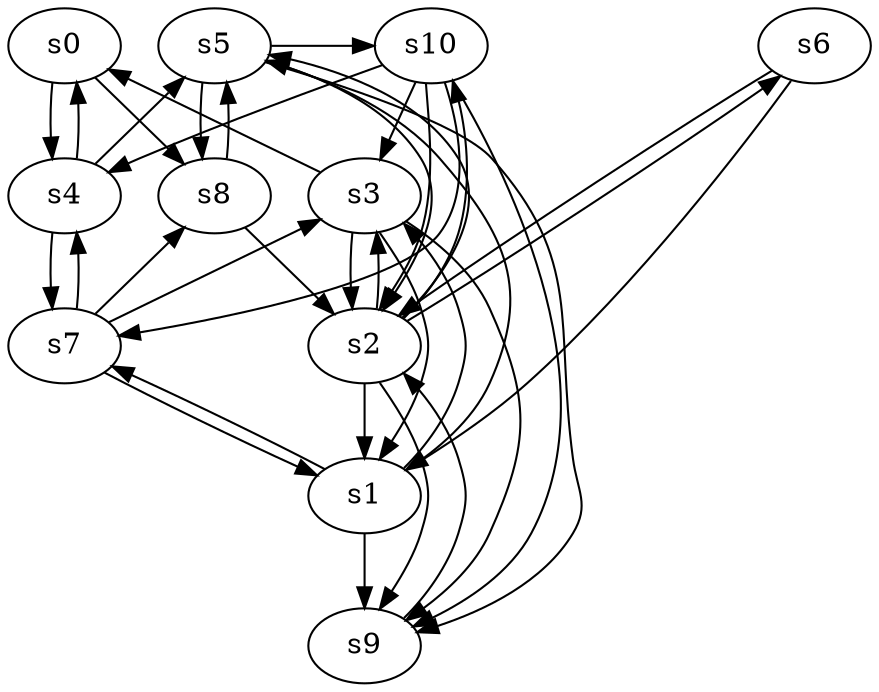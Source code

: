 digraph game_0862_complex_11 {
    s0 [name="s0", player=1];
    s1 [name="s1", player=1, target=1];
    s2 [name="s2", player=1, target=1];
    s3 [name="s3", player=1];
    s4 [name="s4", player=0, target=1];
    s5 [name="s5", player=1, target=1];
    s6 [name="s6", player=0];
    s7 [name="s7", player=0, target=1];
    s8 [name="s8", player=0, target=1];
    s9 [name="s9", player=1, target=1];
    s10 [name="s10", player=1];

    s0 -> s4;
    s0 -> s8;
    s1 -> s3 [constraint="time % 3 == 1 || time % 4 == 0"];
    s1 -> s5 [constraint="!(time % 3 == 0)"];
    s1 -> s7 [constraint="time % 8 == 6"];
    s1 -> s9;
    s2 -> s1;
    s2 -> s3 [constraint="time % 7 == 3"];
    s2 -> s5 [constraint="time % 3 == 1 || time % 2 == 0"];
    s2 -> s6 [constraint="time % 2 == 1 || time % 2 == 0"];
    s2 -> s9 [constraint="time % 8 == 1"];
    s2 -> s10 [constraint="time % 7 == 1"];
    s3 -> s0 [constraint="time == 3 || time == 12 || time == 15"];
    s3 -> s1 [constraint="time % 2 == 1 || time % 4 == 0"];
    s3 -> s2;
    s3 -> s9 [constraint="!(time % 2 == 1)"];
    s4 -> s0;
    s4 -> s5 [constraint="time % 3 == 2 && time % 4 == 2"];
    s4 -> s7;
    s5 -> s2 [constraint="time % 5 == 3 || time % 4 == 0"];
    s5 -> s8;
    s5 -> s9 [constraint="time % 3 == 2 || time % 3 == 0"];
    s5 -> s10 [constraint="time % 3 == 1 || time % 5 == 1"];
    s6 -> s1 [constraint="!(time % 6 == 5)"];
    s6 -> s2 [constraint="!(time % 6 == 0)"];
    s7 -> s1 [constraint="time % 3 == 0 || time % 2 == 0"];
    s7 -> s3 [constraint="time % 5 == 0 || time % 5 == 4"];
    s7 -> s4 [constraint="time == 14"];
    s7 -> s8 [constraint="time % 2 == 0"];
    s8 -> s2;
    s8 -> s5 [constraint="!(time % 2 == 1)"];
    s9 -> s2 [constraint="time % 4 == 1"];
    s10 -> s2;
    s10 -> s3;
    s10 -> s4 [constraint="!(time % 5 == 4)"];
    s10 -> s7 [constraint="!(time % 3 == 2)"];
    s10 -> s9 [constraint="time % 5 == 3 || time % 5 == 3"];
}
